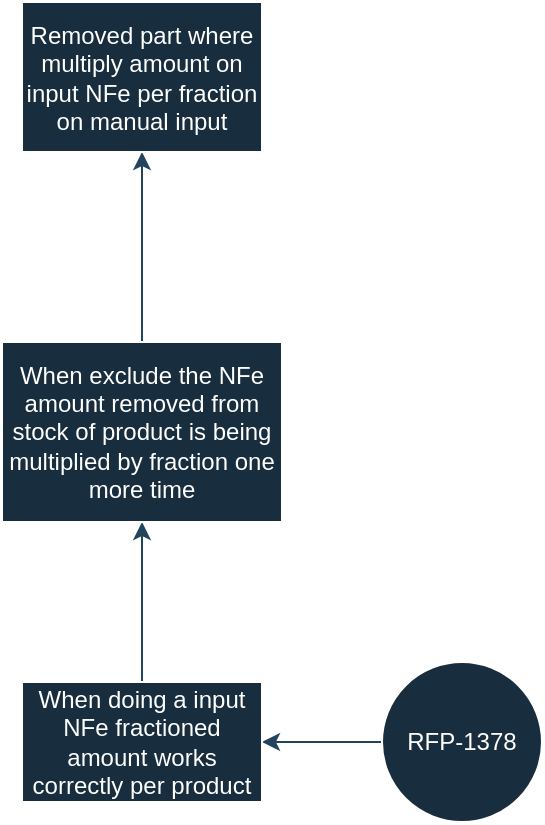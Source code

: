 <mxfile version="22.1.16" type="github">
  <diagram name="Page-1" id="28PR-MBWF50QOTYgGALv">
    <mxGraphModel dx="1434" dy="754" grid="1" gridSize="10" guides="1" tooltips="1" connect="1" arrows="1" fold="1" page="1" pageScale="1" pageWidth="827" pageHeight="1169" math="0" shadow="0">
      <root>
        <mxCell id="0" />
        <mxCell id="1" parent="0" />
        <mxCell id="NHGjy8NIN-1b776nvHIP-3" value="" style="edgeStyle=orthogonalEdgeStyle;rounded=0;orthogonalLoop=1;jettySize=auto;html=1;strokeColor=#23445D;fontColor=default;labelBackgroundColor=none;" edge="1" parent="1" source="NHGjy8NIN-1b776nvHIP-1" target="NHGjy8NIN-1b776nvHIP-2">
          <mxGeometry relative="1" as="geometry" />
        </mxCell>
        <mxCell id="NHGjy8NIN-1b776nvHIP-1" value="RFP-1378" style="ellipse;whiteSpace=wrap;html=1;aspect=fixed;labelBackgroundColor=none;fillColor=#182E3E;strokeColor=#FFFFFF;fontColor=#FFFFFF;" vertex="1" parent="1">
          <mxGeometry x="370" y="350" width="80" height="80" as="geometry" />
        </mxCell>
        <mxCell id="NHGjy8NIN-1b776nvHIP-5" value="" style="edgeStyle=orthogonalEdgeStyle;rounded=0;orthogonalLoop=1;jettySize=auto;html=1;strokeColor=#23445D;fontColor=default;labelBackgroundColor=none;" edge="1" parent="1" source="NHGjy8NIN-1b776nvHIP-2" target="NHGjy8NIN-1b776nvHIP-4">
          <mxGeometry relative="1" as="geometry" />
        </mxCell>
        <mxCell id="NHGjy8NIN-1b776nvHIP-2" value="When doing a input NFe fractioned amount works correctly per product" style="whiteSpace=wrap;html=1;fillColor=#182E3E;strokeColor=#FFFFFF;fontColor=#FFFFFF;labelBackgroundColor=none;" vertex="1" parent="1">
          <mxGeometry x="190" y="360" width="120" height="60" as="geometry" />
        </mxCell>
        <mxCell id="NHGjy8NIN-1b776nvHIP-7" value="" style="edgeStyle=orthogonalEdgeStyle;rounded=0;orthogonalLoop=1;jettySize=auto;html=1;strokeColor=#23445D;" edge="1" parent="1" source="NHGjy8NIN-1b776nvHIP-4" target="NHGjy8NIN-1b776nvHIP-6">
          <mxGeometry relative="1" as="geometry" />
        </mxCell>
        <mxCell id="NHGjy8NIN-1b776nvHIP-4" value="When exclude the NFe amount removed from stock of product is being multiplied by fraction one more time" style="whiteSpace=wrap;html=1;fillColor=#182E3E;strokeColor=#FFFFFF;fontColor=#FFFFFF;labelBackgroundColor=none;" vertex="1" parent="1">
          <mxGeometry x="180" y="190" width="140" height="90" as="geometry" />
        </mxCell>
        <mxCell id="NHGjy8NIN-1b776nvHIP-6" value="Removed part where multiply amount on input NFe per fraction on manual input" style="whiteSpace=wrap;html=1;fillColor=#182E3E;strokeColor=#FFFFFF;fontColor=#FFFFFF;labelBackgroundColor=none;" vertex="1" parent="1">
          <mxGeometry x="190" y="20" width="120" height="75" as="geometry" />
        </mxCell>
      </root>
    </mxGraphModel>
  </diagram>
</mxfile>
